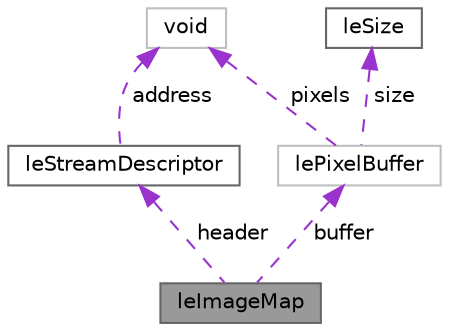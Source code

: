 digraph "leImageMap"
{
 // INTERACTIVE_SVG=YES
 // LATEX_PDF_SIZE
  bgcolor="transparent";
  edge [fontname=Helvetica,fontsize=10,labelfontname=Helvetica,labelfontsize=10];
  node [fontname=Helvetica,fontsize=10,shape=box,height=0.2,width=0.4];
  Node1 [label="leImageMap",height=0.2,width=0.4,color="gray40", fillcolor="grey60", style="filled", fontcolor="black",tooltip="This struct represents an image map."];
  Node2 -> Node1 [dir="back",color="darkorchid3",style="dashed",label=" header" ];
  Node2 [label="leStreamDescriptor",height=0.2,width=0.4,color="gray40", fillcolor="white", style="filled",URL="$structleStreamDescriptor.html",tooltip="This struct represents a stream descriptor."];
  Node3 -> Node2 [dir="back",color="darkorchid3",style="dashed",label=" address" ];
  Node3 [label="void",height=0.2,width=0.4,color="grey75", fillcolor="white", style="filled",tooltip=" "];
  Node4 -> Node1 [dir="back",color="darkorchid3",style="dashed",label=" buffer" ];
  Node4 [label="lePixelBuffer",height=0.2,width=0.4,color="grey75", fillcolor="white", style="filled",URL="$structlePixelBuffer.html",tooltip=" "];
  Node5 -> Node4 [dir="back",color="darkorchid3",style="dashed",label=" size" ];
  Node5 [label="leSize",height=0.2,width=0.4,color="gray40", fillcolor="white", style="filled",URL="$structleSize.html",tooltip="This structure is used represents the size of an item."];
  Node3 -> Node4 [dir="back",color="darkorchid3",style="dashed",label=" pixels" ];
}
